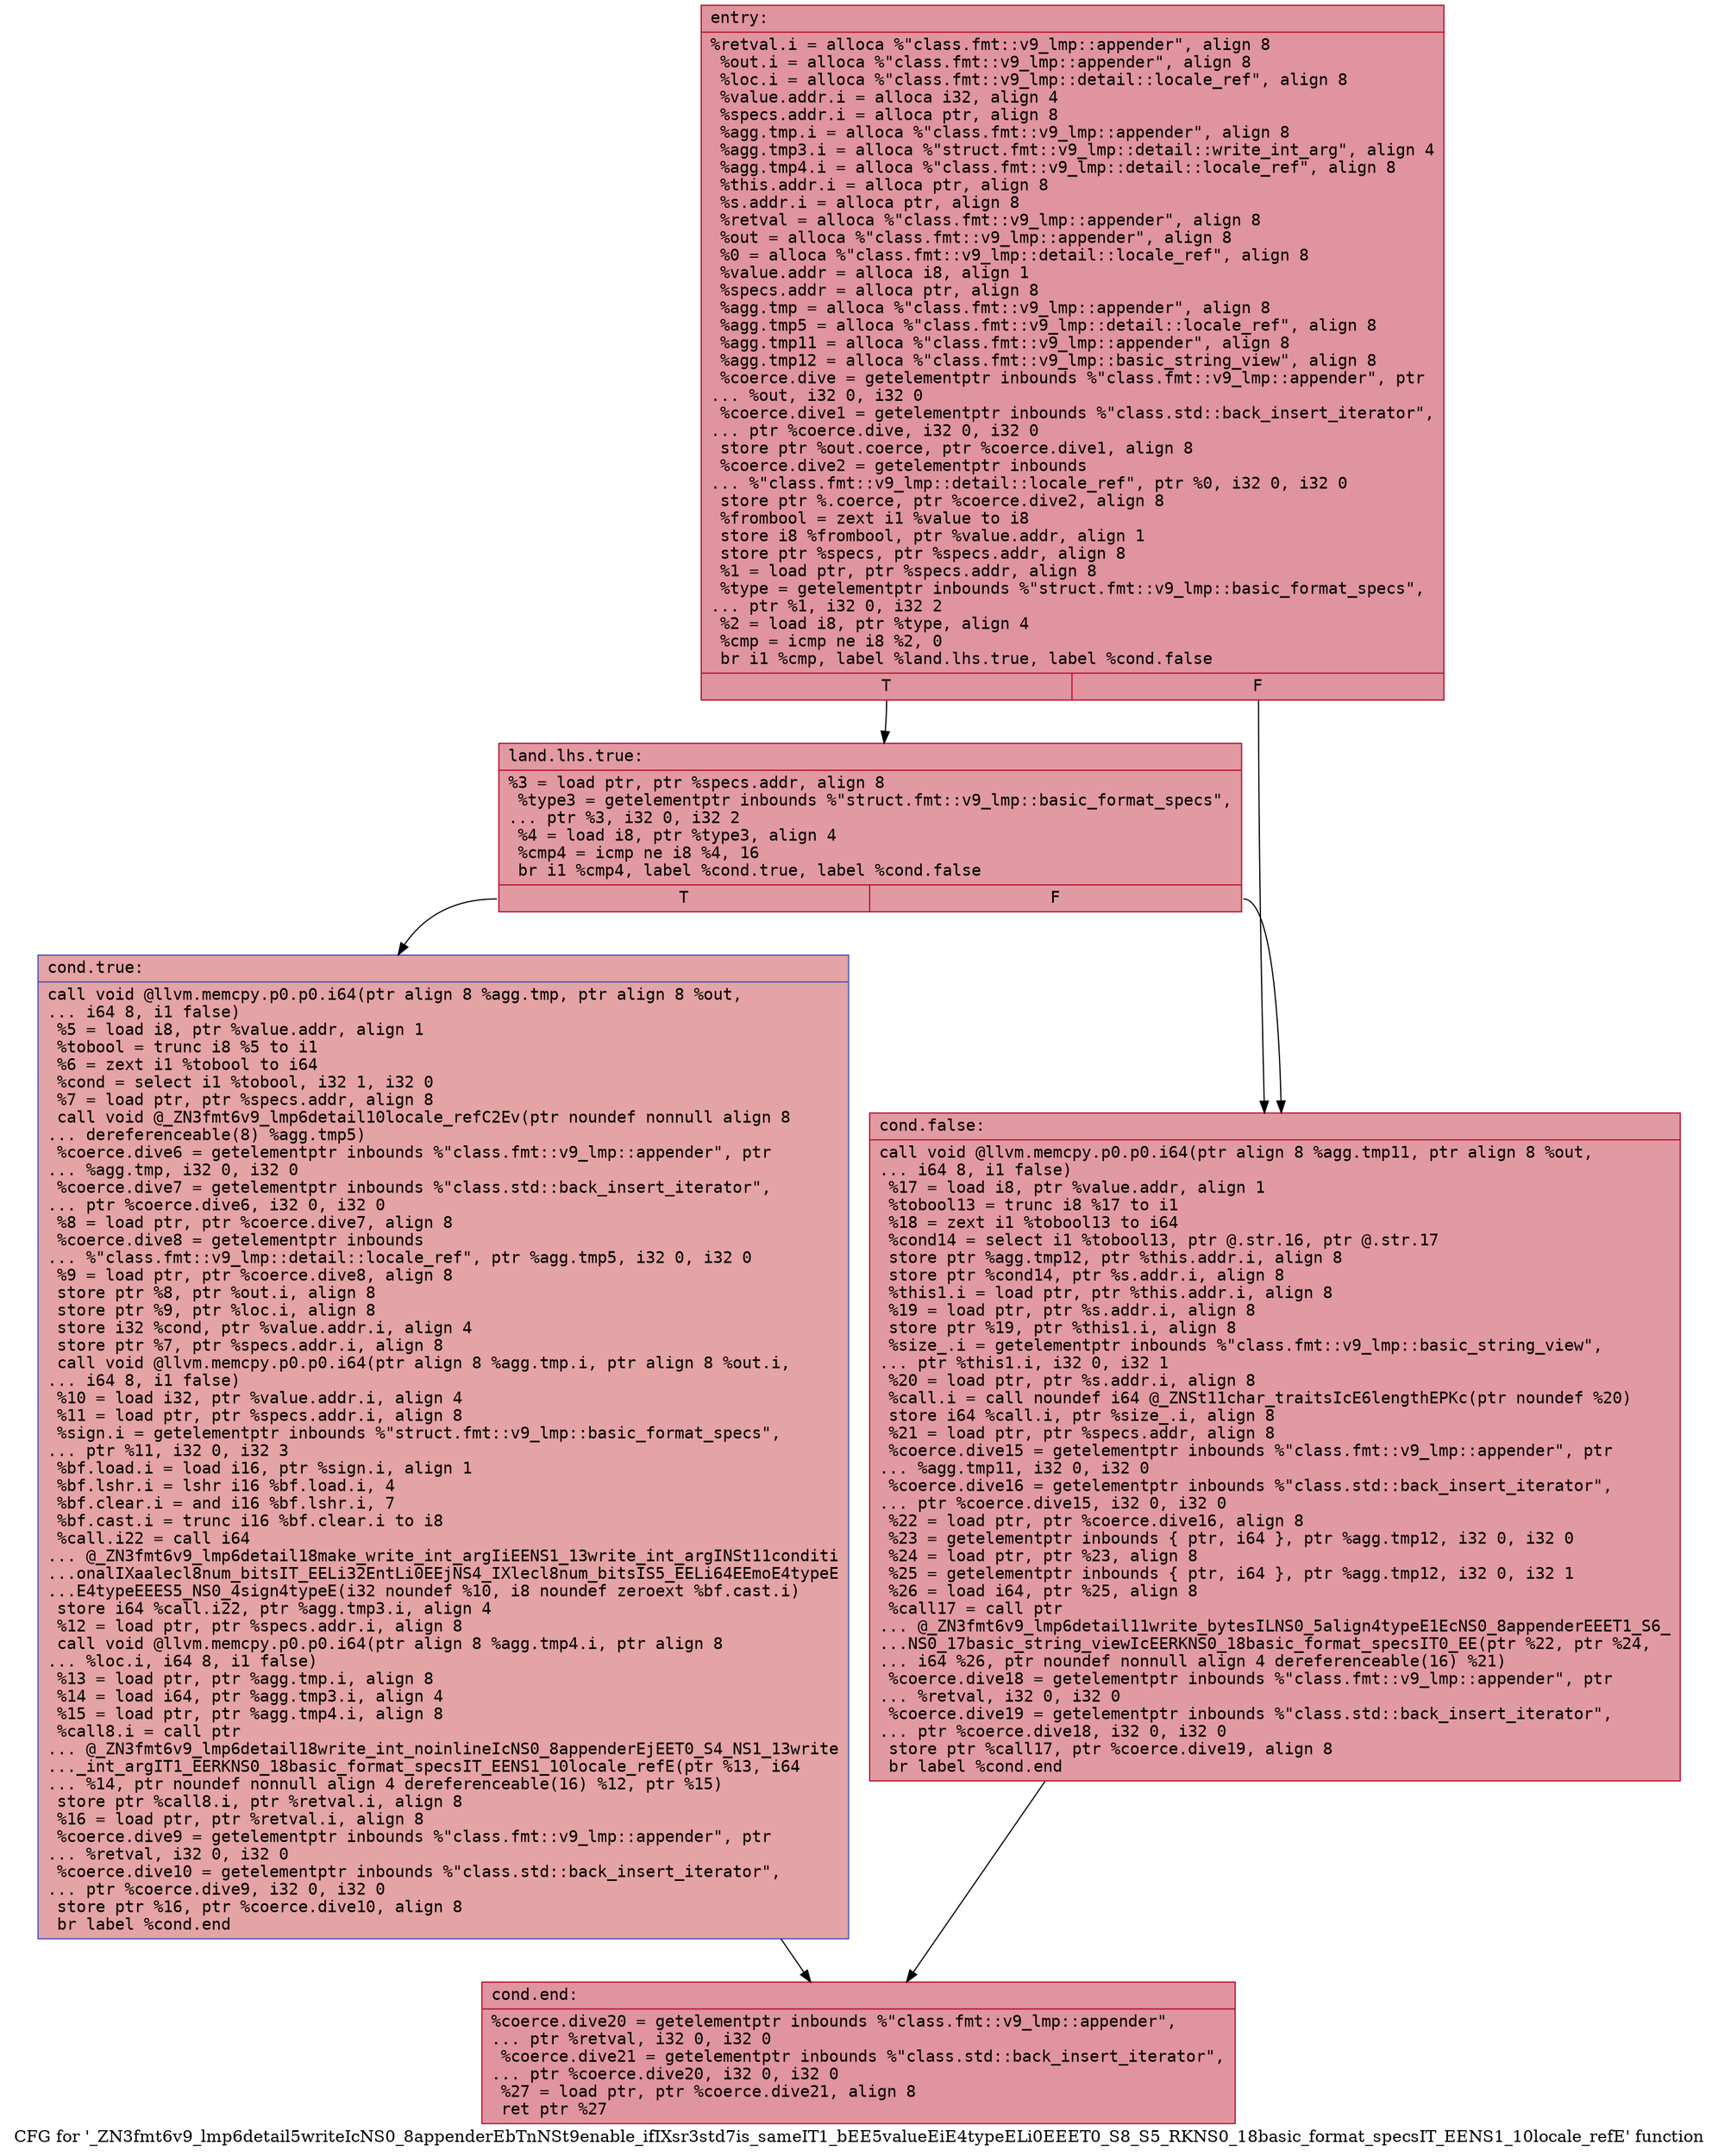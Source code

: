 digraph "CFG for '_ZN3fmt6v9_lmp6detail5writeIcNS0_8appenderEbTnNSt9enable_ifIXsr3std7is_sameIT1_bEE5valueEiE4typeELi0EEET0_S8_S5_RKNS0_18basic_format_specsIT_EENS1_10locale_refE' function" {
	label="CFG for '_ZN3fmt6v9_lmp6detail5writeIcNS0_8appenderEbTnNSt9enable_ifIXsr3std7is_sameIT1_bEE5valueEiE4typeELi0EEET0_S8_S5_RKNS0_18basic_format_specsIT_EENS1_10locale_refE' function";

	Node0x55fec30d9360 [shape=record,color="#b70d28ff", style=filled, fillcolor="#b70d2870" fontname="Courier",label="{entry:\l|  %retval.i = alloca %\"class.fmt::v9_lmp::appender\", align 8\l  %out.i = alloca %\"class.fmt::v9_lmp::appender\", align 8\l  %loc.i = alloca %\"class.fmt::v9_lmp::detail::locale_ref\", align 8\l  %value.addr.i = alloca i32, align 4\l  %specs.addr.i = alloca ptr, align 8\l  %agg.tmp.i = alloca %\"class.fmt::v9_lmp::appender\", align 8\l  %agg.tmp3.i = alloca %\"struct.fmt::v9_lmp::detail::write_int_arg\", align 4\l  %agg.tmp4.i = alloca %\"class.fmt::v9_lmp::detail::locale_ref\", align 8\l  %this.addr.i = alloca ptr, align 8\l  %s.addr.i = alloca ptr, align 8\l  %retval = alloca %\"class.fmt::v9_lmp::appender\", align 8\l  %out = alloca %\"class.fmt::v9_lmp::appender\", align 8\l  %0 = alloca %\"class.fmt::v9_lmp::detail::locale_ref\", align 8\l  %value.addr = alloca i8, align 1\l  %specs.addr = alloca ptr, align 8\l  %agg.tmp = alloca %\"class.fmt::v9_lmp::appender\", align 8\l  %agg.tmp5 = alloca %\"class.fmt::v9_lmp::detail::locale_ref\", align 8\l  %agg.tmp11 = alloca %\"class.fmt::v9_lmp::appender\", align 8\l  %agg.tmp12 = alloca %\"class.fmt::v9_lmp::basic_string_view\", align 8\l  %coerce.dive = getelementptr inbounds %\"class.fmt::v9_lmp::appender\", ptr\l... %out, i32 0, i32 0\l  %coerce.dive1 = getelementptr inbounds %\"class.std::back_insert_iterator\",\l... ptr %coerce.dive, i32 0, i32 0\l  store ptr %out.coerce, ptr %coerce.dive1, align 8\l  %coerce.dive2 = getelementptr inbounds\l... %\"class.fmt::v9_lmp::detail::locale_ref\", ptr %0, i32 0, i32 0\l  store ptr %.coerce, ptr %coerce.dive2, align 8\l  %frombool = zext i1 %value to i8\l  store i8 %frombool, ptr %value.addr, align 1\l  store ptr %specs, ptr %specs.addr, align 8\l  %1 = load ptr, ptr %specs.addr, align 8\l  %type = getelementptr inbounds %\"struct.fmt::v9_lmp::basic_format_specs\",\l... ptr %1, i32 0, i32 2\l  %2 = load i8, ptr %type, align 4\l  %cmp = icmp ne i8 %2, 0\l  br i1 %cmp, label %land.lhs.true, label %cond.false\l|{<s0>T|<s1>F}}"];
	Node0x55fec30d9360:s0 -> Node0x55fec30daad0[tooltip="entry -> land.lhs.true\nProbability 62.50%" ];
	Node0x55fec30d9360:s1 -> Node0x55fec30dab50[tooltip="entry -> cond.false\nProbability 37.50%" ];
	Node0x55fec30daad0 [shape=record,color="#b70d28ff", style=filled, fillcolor="#bb1b2c70" fontname="Courier",label="{land.lhs.true:\l|  %3 = load ptr, ptr %specs.addr, align 8\l  %type3 = getelementptr inbounds %\"struct.fmt::v9_lmp::basic_format_specs\",\l... ptr %3, i32 0, i32 2\l  %4 = load i8, ptr %type3, align 4\l  %cmp4 = icmp ne i8 %4, 16\l  br i1 %cmp4, label %cond.true, label %cond.false\l|{<s0>T|<s1>F}}"];
	Node0x55fec30daad0:s0 -> Node0x55fec30dae60[tooltip="land.lhs.true -> cond.true\nProbability 50.00%" ];
	Node0x55fec30daad0:s1 -> Node0x55fec30dab50[tooltip="land.lhs.true -> cond.false\nProbability 50.00%" ];
	Node0x55fec30dae60 [shape=record,color="#3d50c3ff", style=filled, fillcolor="#c32e3170" fontname="Courier",label="{cond.true:\l|  call void @llvm.memcpy.p0.p0.i64(ptr align 8 %agg.tmp, ptr align 8 %out,\l... i64 8, i1 false)\l  %5 = load i8, ptr %value.addr, align 1\l  %tobool = trunc i8 %5 to i1\l  %6 = zext i1 %tobool to i64\l  %cond = select i1 %tobool, i32 1, i32 0\l  %7 = load ptr, ptr %specs.addr, align 8\l  call void @_ZN3fmt6v9_lmp6detail10locale_refC2Ev(ptr noundef nonnull align 8\l... dereferenceable(8) %agg.tmp5)\l  %coerce.dive6 = getelementptr inbounds %\"class.fmt::v9_lmp::appender\", ptr\l... %agg.tmp, i32 0, i32 0\l  %coerce.dive7 = getelementptr inbounds %\"class.std::back_insert_iterator\",\l... ptr %coerce.dive6, i32 0, i32 0\l  %8 = load ptr, ptr %coerce.dive7, align 8\l  %coerce.dive8 = getelementptr inbounds\l... %\"class.fmt::v9_lmp::detail::locale_ref\", ptr %agg.tmp5, i32 0, i32 0\l  %9 = load ptr, ptr %coerce.dive8, align 8\l  store ptr %8, ptr %out.i, align 8\l  store ptr %9, ptr %loc.i, align 8\l  store i32 %cond, ptr %value.addr.i, align 4\l  store ptr %7, ptr %specs.addr.i, align 8\l  call void @llvm.memcpy.p0.p0.i64(ptr align 8 %agg.tmp.i, ptr align 8 %out.i,\l... i64 8, i1 false)\l  %10 = load i32, ptr %value.addr.i, align 4\l  %11 = load ptr, ptr %specs.addr.i, align 8\l  %sign.i = getelementptr inbounds %\"struct.fmt::v9_lmp::basic_format_specs\",\l... ptr %11, i32 0, i32 3\l  %bf.load.i = load i16, ptr %sign.i, align 1\l  %bf.lshr.i = lshr i16 %bf.load.i, 4\l  %bf.clear.i = and i16 %bf.lshr.i, 7\l  %bf.cast.i = trunc i16 %bf.clear.i to i8\l  %call.i22 = call i64\l... @_ZN3fmt6v9_lmp6detail18make_write_int_argIiEENS1_13write_int_argINSt11conditi\l...onalIXaalecl8num_bitsIT_EELi32EntLi0EEjNS4_IXlecl8num_bitsIS5_EELi64EEmoE4typeE\l...E4typeEEES5_NS0_4sign4typeE(i32 noundef %10, i8 noundef zeroext %bf.cast.i)\l  store i64 %call.i22, ptr %agg.tmp3.i, align 4\l  %12 = load ptr, ptr %specs.addr.i, align 8\l  call void @llvm.memcpy.p0.p0.i64(ptr align 8 %agg.tmp4.i, ptr align 8\l... %loc.i, i64 8, i1 false)\l  %13 = load ptr, ptr %agg.tmp.i, align 8\l  %14 = load i64, ptr %agg.tmp3.i, align 4\l  %15 = load ptr, ptr %agg.tmp4.i, align 8\l  %call8.i = call ptr\l... @_ZN3fmt6v9_lmp6detail18write_int_noinlineIcNS0_8appenderEjEET0_S4_NS1_13write\l..._int_argIT1_EERKNS0_18basic_format_specsIT_EENS1_10locale_refE(ptr %13, i64\l... %14, ptr noundef nonnull align 4 dereferenceable(16) %12, ptr %15)\l  store ptr %call8.i, ptr %retval.i, align 8\l  %16 = load ptr, ptr %retval.i, align 8\l  %coerce.dive9 = getelementptr inbounds %\"class.fmt::v9_lmp::appender\", ptr\l... %retval, i32 0, i32 0\l  %coerce.dive10 = getelementptr inbounds %\"class.std::back_insert_iterator\",\l... ptr %coerce.dive9, i32 0, i32 0\l  store ptr %16, ptr %coerce.dive10, align 8\l  br label %cond.end\l}"];
	Node0x55fec30dae60 -> Node0x55fec30dccf0[tooltip="cond.true -> cond.end\nProbability 100.00%" ];
	Node0x55fec30dab50 [shape=record,color="#b70d28ff", style=filled, fillcolor="#bb1b2c70" fontname="Courier",label="{cond.false:\l|  call void @llvm.memcpy.p0.p0.i64(ptr align 8 %agg.tmp11, ptr align 8 %out,\l... i64 8, i1 false)\l  %17 = load i8, ptr %value.addr, align 1\l  %tobool13 = trunc i8 %17 to i1\l  %18 = zext i1 %tobool13 to i64\l  %cond14 = select i1 %tobool13, ptr @.str.16, ptr @.str.17\l  store ptr %agg.tmp12, ptr %this.addr.i, align 8\l  store ptr %cond14, ptr %s.addr.i, align 8\l  %this1.i = load ptr, ptr %this.addr.i, align 8\l  %19 = load ptr, ptr %s.addr.i, align 8\l  store ptr %19, ptr %this1.i, align 8\l  %size_.i = getelementptr inbounds %\"class.fmt::v9_lmp::basic_string_view\",\l... ptr %this1.i, i32 0, i32 1\l  %20 = load ptr, ptr %s.addr.i, align 8\l  %call.i = call noundef i64 @_ZNSt11char_traitsIcE6lengthEPKc(ptr noundef %20)\l  store i64 %call.i, ptr %size_.i, align 8\l  %21 = load ptr, ptr %specs.addr, align 8\l  %coerce.dive15 = getelementptr inbounds %\"class.fmt::v9_lmp::appender\", ptr\l... %agg.tmp11, i32 0, i32 0\l  %coerce.dive16 = getelementptr inbounds %\"class.std::back_insert_iterator\",\l... ptr %coerce.dive15, i32 0, i32 0\l  %22 = load ptr, ptr %coerce.dive16, align 8\l  %23 = getelementptr inbounds \{ ptr, i64 \}, ptr %agg.tmp12, i32 0, i32 0\l  %24 = load ptr, ptr %23, align 8\l  %25 = getelementptr inbounds \{ ptr, i64 \}, ptr %agg.tmp12, i32 0, i32 1\l  %26 = load i64, ptr %25, align 8\l  %call17 = call ptr\l... @_ZN3fmt6v9_lmp6detail11write_bytesILNS0_5align4typeE1EcNS0_8appenderEEET1_S6_\l...NS0_17basic_string_viewIcEERKNS0_18basic_format_specsIT0_EE(ptr %22, ptr %24,\l... i64 %26, ptr noundef nonnull align 4 dereferenceable(16) %21)\l  %coerce.dive18 = getelementptr inbounds %\"class.fmt::v9_lmp::appender\", ptr\l... %retval, i32 0, i32 0\l  %coerce.dive19 = getelementptr inbounds %\"class.std::back_insert_iterator\",\l... ptr %coerce.dive18, i32 0, i32 0\l  store ptr %call17, ptr %coerce.dive19, align 8\l  br label %cond.end\l}"];
	Node0x55fec30dab50 -> Node0x55fec30dccf0[tooltip="cond.false -> cond.end\nProbability 100.00%" ];
	Node0x55fec30dccf0 [shape=record,color="#b70d28ff", style=filled, fillcolor="#b70d2870" fontname="Courier",label="{cond.end:\l|  %coerce.dive20 = getelementptr inbounds %\"class.fmt::v9_lmp::appender\",\l... ptr %retval, i32 0, i32 0\l  %coerce.dive21 = getelementptr inbounds %\"class.std::back_insert_iterator\",\l... ptr %coerce.dive20, i32 0, i32 0\l  %27 = load ptr, ptr %coerce.dive21, align 8\l  ret ptr %27\l}"];
}
